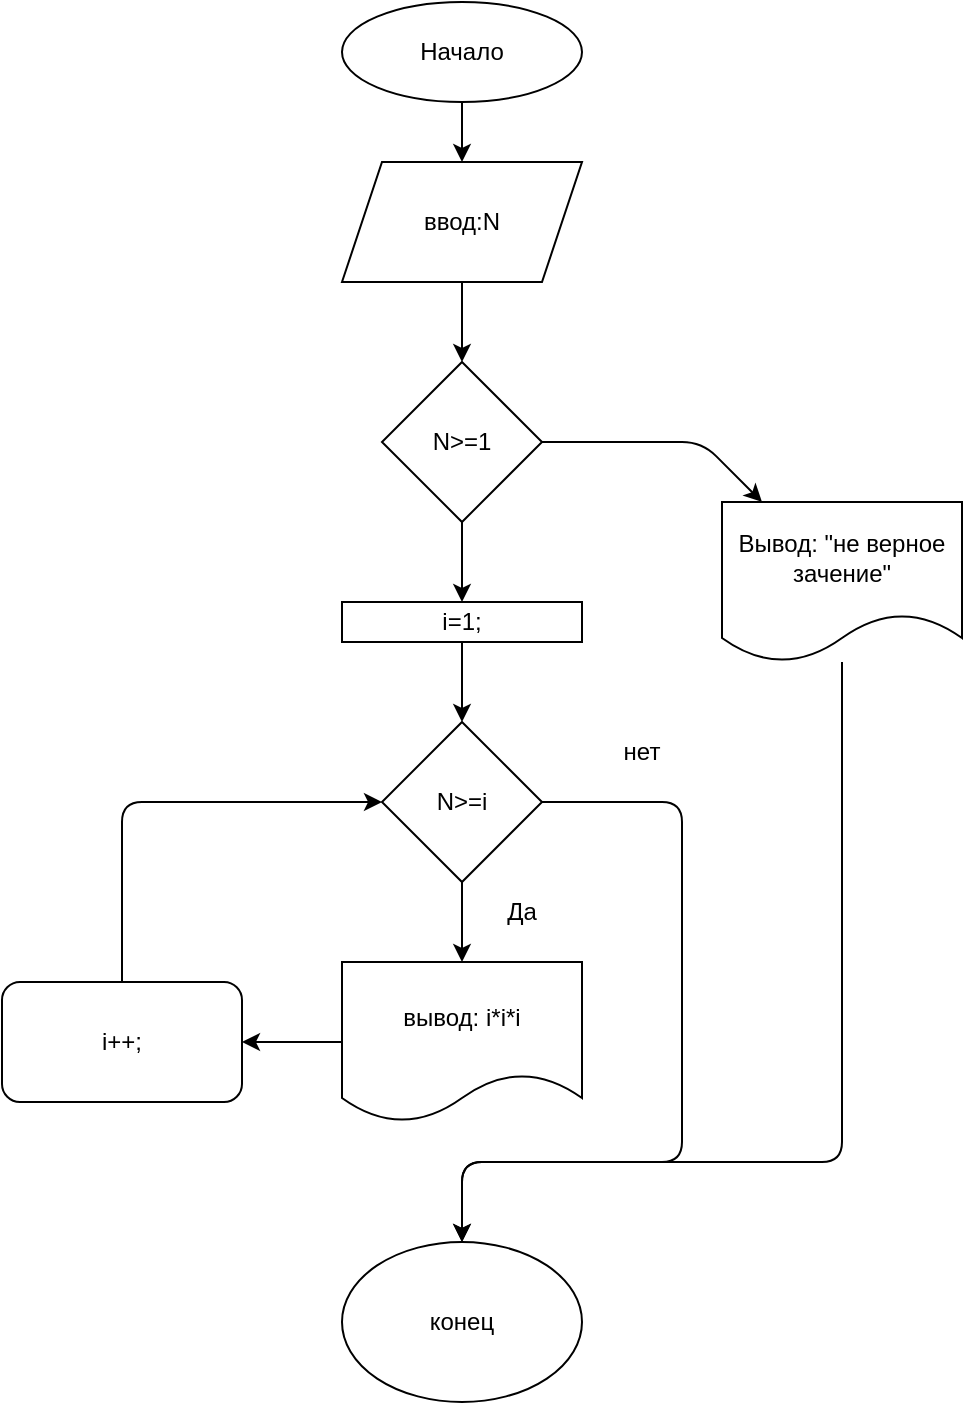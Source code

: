 <mxfile>
    <diagram id="8R5SEpiqGRFL4UFXYQzA" name="Страница 1">
        <mxGraphModel dx="1123" dy="319" grid="1" gridSize="10" guides="1" tooltips="1" connect="1" arrows="1" fold="1" page="1" pageScale="1" pageWidth="827" pageHeight="1169" math="0" shadow="0">
            <root>
                <mxCell id="0"/>
                <mxCell id="1" parent="0"/>
                <mxCell id="5" style="edgeStyle=none;html=1;entryX=0.5;entryY=0;entryDx=0;entryDy=0;" edge="1" parent="1" source="2" target="3">
                    <mxGeometry relative="1" as="geometry">
                        <Array as="points">
                            <mxPoint x="170" y="106"/>
                        </Array>
                    </mxGeometry>
                </mxCell>
                <mxCell id="2" value="Начало" style="ellipse;whiteSpace=wrap;html=1;" vertex="1" parent="1">
                    <mxGeometry x="110" y="30" width="120" height="50" as="geometry"/>
                </mxCell>
                <mxCell id="4" style="edgeStyle=none;html=1;" edge="1" parent="1" source="3" target="6">
                    <mxGeometry relative="1" as="geometry">
                        <mxPoint x="170" y="220" as="targetPoint"/>
                    </mxGeometry>
                </mxCell>
                <mxCell id="3" value="ввод:N" style="shape=parallelogram;perimeter=parallelogramPerimeter;whiteSpace=wrap;html=1;fixedSize=1;" vertex="1" parent="1">
                    <mxGeometry x="110" y="110" width="120" height="60" as="geometry"/>
                </mxCell>
                <mxCell id="7" style="edgeStyle=none;html=1;" edge="1" parent="1" source="6">
                    <mxGeometry relative="1" as="geometry">
                        <mxPoint x="170" y="330" as="targetPoint"/>
                    </mxGeometry>
                </mxCell>
                <mxCell id="23" style="edgeStyle=none;html=1;" edge="1" parent="1" source="6" target="24">
                    <mxGeometry relative="1" as="geometry">
                        <mxPoint x="360" y="280" as="targetPoint"/>
                        <Array as="points">
                            <mxPoint x="290" y="250"/>
                        </Array>
                    </mxGeometry>
                </mxCell>
                <mxCell id="6" value="N&amp;gt;=1" style="rhombus;whiteSpace=wrap;html=1;" vertex="1" parent="1">
                    <mxGeometry x="130" y="210" width="80" height="80" as="geometry"/>
                </mxCell>
                <mxCell id="10" style="edgeStyle=none;html=1;" edge="1" parent="1" source="8" target="9">
                    <mxGeometry relative="1" as="geometry"/>
                </mxCell>
                <mxCell id="8" value="i=1;" style="rounded=0;whiteSpace=wrap;html=1;" vertex="1" parent="1">
                    <mxGeometry x="110" y="330" width="120" height="20" as="geometry"/>
                </mxCell>
                <mxCell id="11" style="edgeStyle=none;html=1;" edge="1" parent="1" source="9">
                    <mxGeometry relative="1" as="geometry">
                        <mxPoint x="170" y="510" as="targetPoint"/>
                    </mxGeometry>
                </mxCell>
                <mxCell id="19" style="edgeStyle=none;html=1;" edge="1" parent="1" source="9">
                    <mxGeometry relative="1" as="geometry">
                        <mxPoint x="170" y="650" as="targetPoint"/>
                        <Array as="points">
                            <mxPoint x="280" y="430"/>
                            <mxPoint x="280" y="610"/>
                            <mxPoint x="170" y="610"/>
                        </Array>
                    </mxGeometry>
                </mxCell>
                <mxCell id="9" value="N&amp;gt;=i" style="rhombus;whiteSpace=wrap;html=1;" vertex="1" parent="1">
                    <mxGeometry x="130" y="390" width="80" height="80" as="geometry"/>
                </mxCell>
                <mxCell id="17" style="edgeStyle=none;html=1;" edge="1" parent="1" source="13" target="16">
                    <mxGeometry relative="1" as="geometry"/>
                </mxCell>
                <mxCell id="13" value="вывод: i*i*i" style="shape=document;whiteSpace=wrap;html=1;boundedLbl=1;" vertex="1" parent="1">
                    <mxGeometry x="110" y="510" width="120" height="80" as="geometry"/>
                </mxCell>
                <mxCell id="18" style="edgeStyle=none;html=1;entryX=0;entryY=0.5;entryDx=0;entryDy=0;" edge="1" parent="1" source="16" target="9">
                    <mxGeometry relative="1" as="geometry">
                        <Array as="points">
                            <mxPoint y="430"/>
                        </Array>
                    </mxGeometry>
                </mxCell>
                <mxCell id="16" value="i++;" style="rounded=1;whiteSpace=wrap;html=1;" vertex="1" parent="1">
                    <mxGeometry x="-60" y="520" width="120" height="60" as="geometry"/>
                </mxCell>
                <mxCell id="20" value="конец" style="ellipse;whiteSpace=wrap;html=1;" vertex="1" parent="1">
                    <mxGeometry x="110" y="650" width="120" height="80" as="geometry"/>
                </mxCell>
                <mxCell id="21" value="нет" style="text;html=1;strokeColor=none;fillColor=none;align=center;verticalAlign=middle;whiteSpace=wrap;rounded=0;" vertex="1" parent="1">
                    <mxGeometry x="230" y="390" width="60" height="30" as="geometry"/>
                </mxCell>
                <mxCell id="22" value="Да" style="text;html=1;strokeColor=none;fillColor=none;align=center;verticalAlign=middle;whiteSpace=wrap;rounded=0;" vertex="1" parent="1">
                    <mxGeometry x="170" y="470" width="60" height="30" as="geometry"/>
                </mxCell>
                <mxCell id="25" style="edgeStyle=none;html=1;entryX=0.5;entryY=0;entryDx=0;entryDy=0;" edge="1" parent="1" source="24" target="20">
                    <mxGeometry relative="1" as="geometry">
                        <mxPoint x="300" y="720.8" as="targetPoint"/>
                        <Array as="points">
                            <mxPoint x="360" y="610"/>
                            <mxPoint x="170" y="610"/>
                        </Array>
                    </mxGeometry>
                </mxCell>
                <mxCell id="24" value="Вывод: &quot;не верное зачение&quot;" style="shape=document;whiteSpace=wrap;html=1;boundedLbl=1;" vertex="1" parent="1">
                    <mxGeometry x="300" y="280" width="120" height="80" as="geometry"/>
                </mxCell>
            </root>
        </mxGraphModel>
    </diagram>
</mxfile>